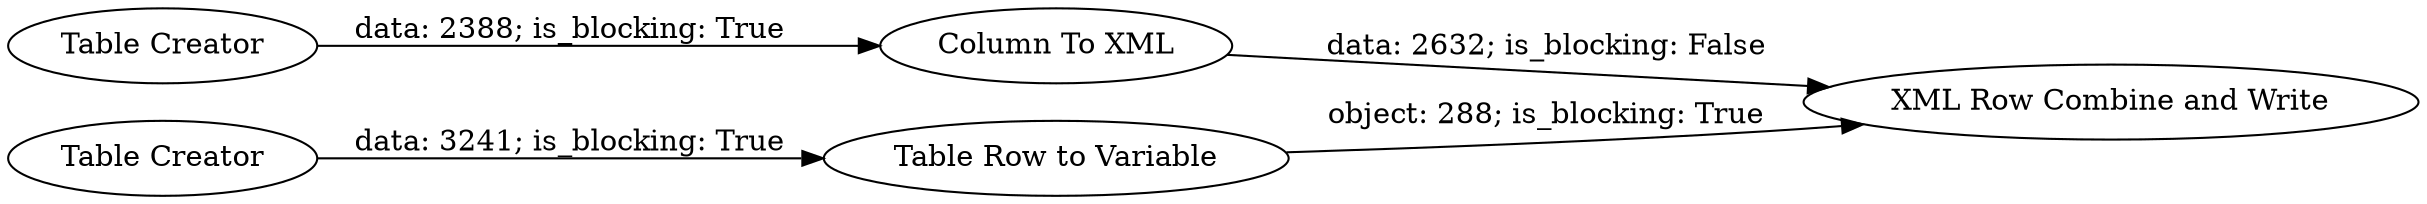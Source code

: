 digraph {
	"-4530961289840244521_5" [label="Table Creator"]
	"-4530961289840244521_3" [label="Table Creator"]
	"-4530961289840244521_11" [label="XML Row Combine and Write"]
	"-4530961289840244521_10" [label="Table Row to Variable"]
	"-4530961289840244521_6" [label="Column To XML"]
	"-4530961289840244521_10" -> "-4530961289840244521_11" [label="object: 288; is_blocking: True"]
	"-4530961289840244521_5" -> "-4530961289840244521_6" [label="data: 2388; is_blocking: True"]
	"-4530961289840244521_6" -> "-4530961289840244521_11" [label="data: 2632; is_blocking: False"]
	"-4530961289840244521_3" -> "-4530961289840244521_10" [label="data: 3241; is_blocking: True"]
	rankdir=LR
}
